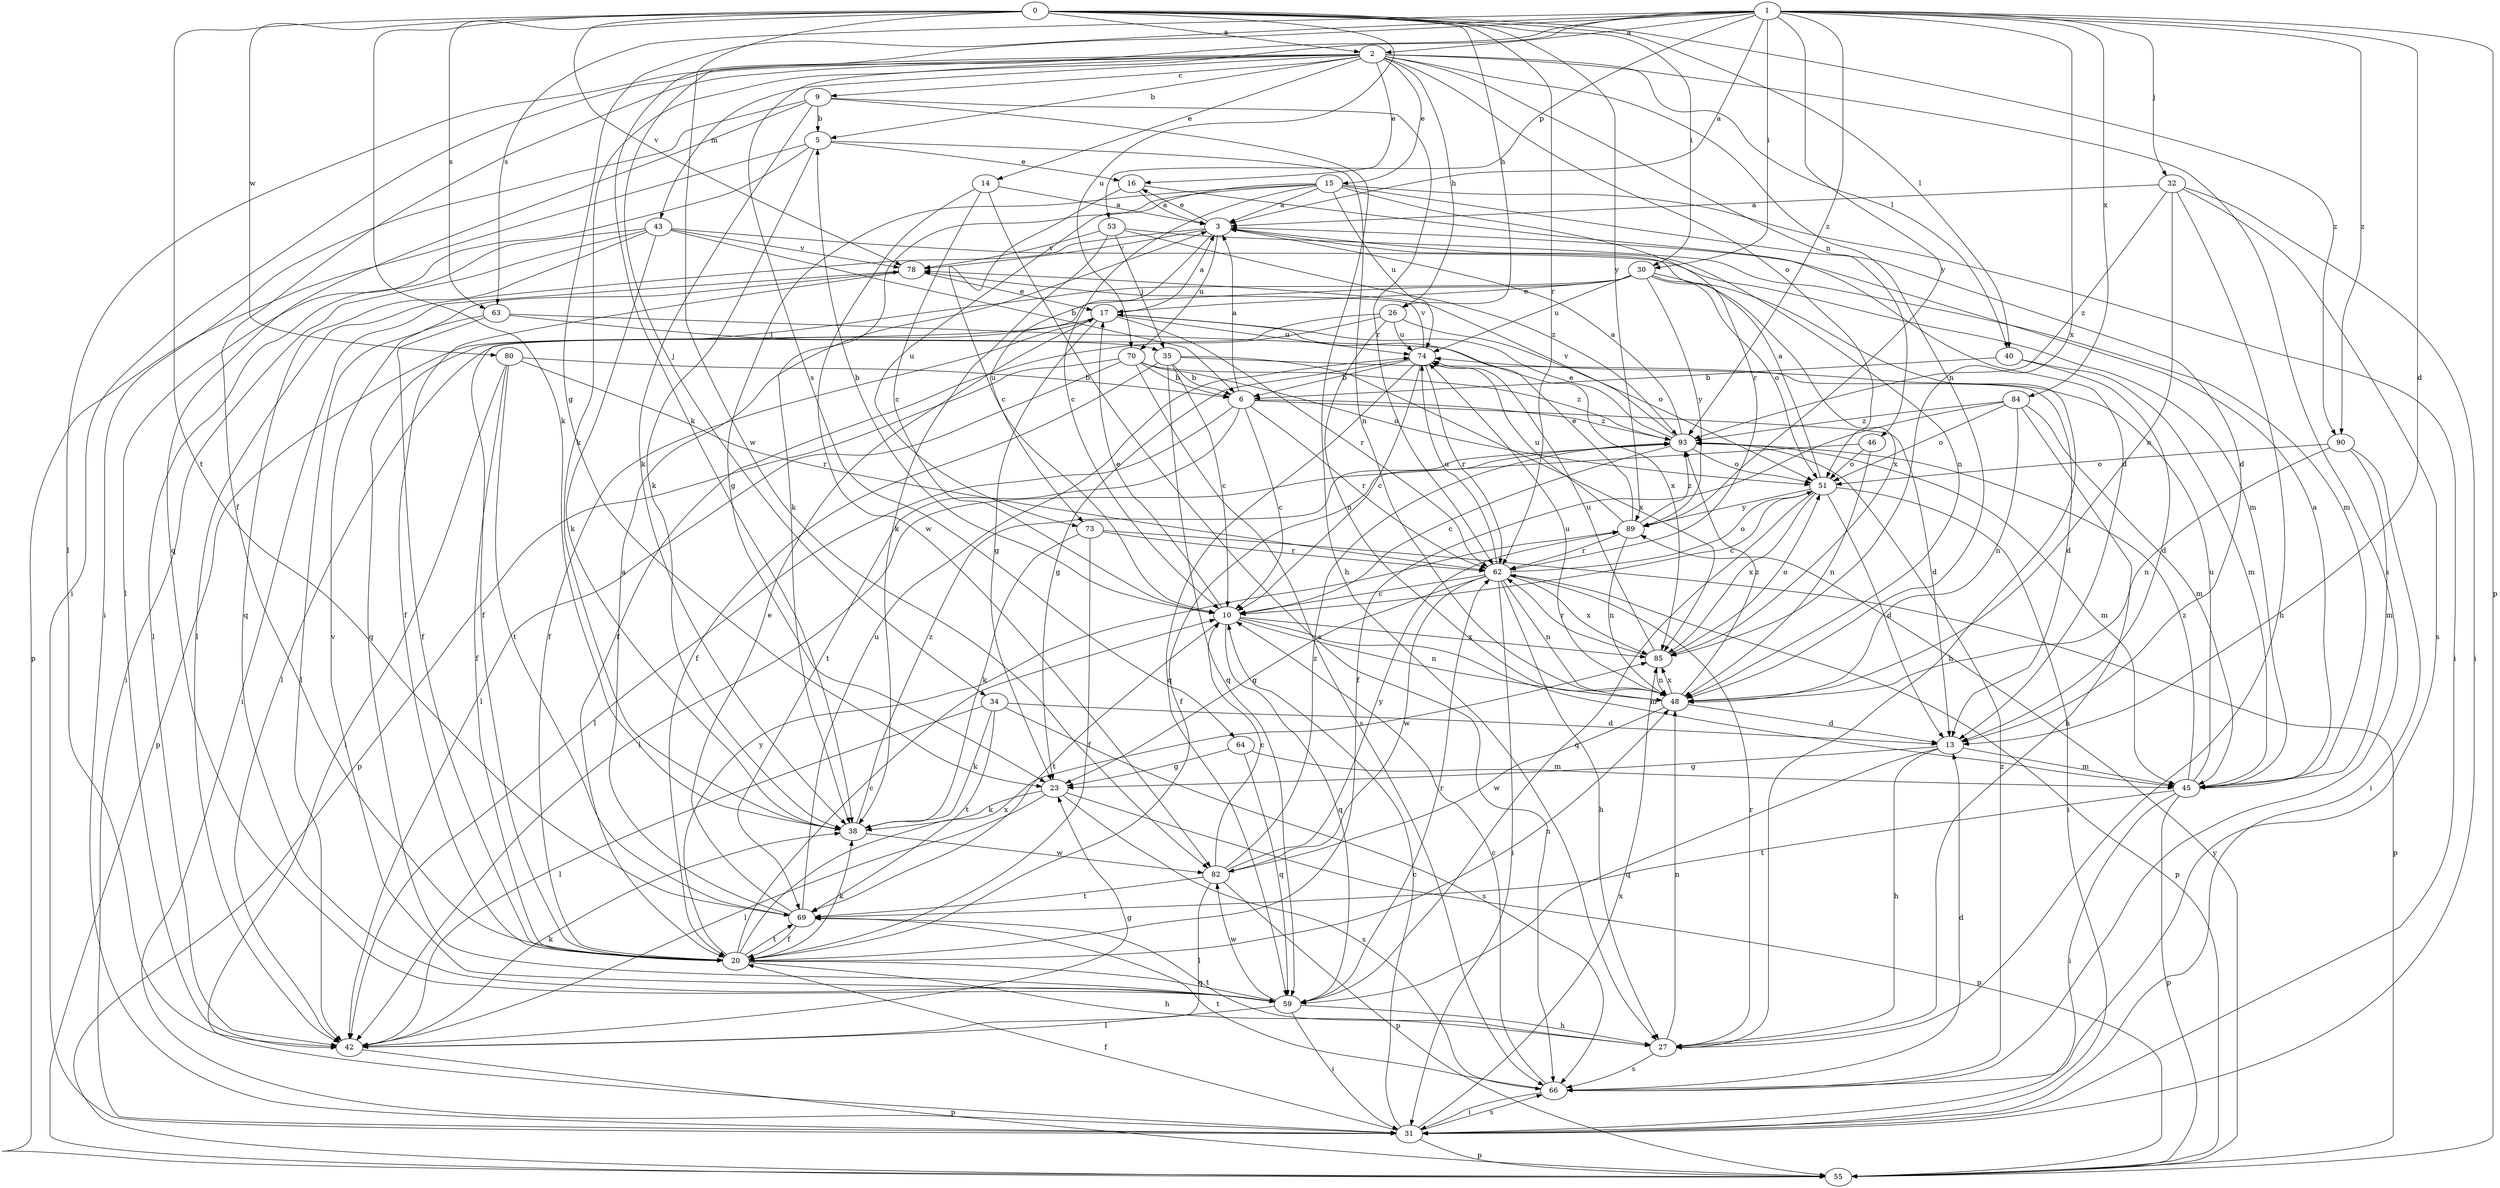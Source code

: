 strict digraph  {
0;
1;
2;
3;
5;
6;
9;
10;
13;
14;
15;
16;
17;
20;
23;
26;
27;
30;
31;
32;
34;
35;
38;
40;
42;
43;
45;
46;
48;
51;
53;
55;
59;
62;
63;
64;
66;
69;
70;
73;
74;
78;
80;
82;
84;
85;
89;
90;
93;
0 -> 2  [label=a];
0 -> 26  [label=h];
0 -> 30  [label=i];
0 -> 38  [label=k];
0 -> 40  [label=l];
0 -> 62  [label=r];
0 -> 63  [label=s];
0 -> 69  [label=t];
0 -> 70  [label=u];
0 -> 78  [label=v];
0 -> 80  [label=w];
0 -> 82  [label=w];
0 -> 89  [label=y];
0 -> 90  [label=z];
1 -> 2  [label=a];
1 -> 3  [label=a];
1 -> 13  [label=d];
1 -> 23  [label=g];
1 -> 30  [label=i];
1 -> 32  [label=j];
1 -> 34  [label=j];
1 -> 38  [label=k];
1 -> 53  [label=p];
1 -> 55  [label=p];
1 -> 63  [label=s];
1 -> 64  [label=s];
1 -> 84  [label=x];
1 -> 85  [label=x];
1 -> 89  [label=y];
1 -> 90  [label=z];
1 -> 93  [label=z];
2 -> 5  [label=b];
2 -> 9  [label=c];
2 -> 14  [label=e];
2 -> 15  [label=e];
2 -> 16  [label=e];
2 -> 20  [label=f];
2 -> 26  [label=h];
2 -> 31  [label=i];
2 -> 38  [label=k];
2 -> 40  [label=l];
2 -> 42  [label=l];
2 -> 43  [label=m];
2 -> 46  [label=n];
2 -> 48  [label=n];
2 -> 51  [label=o];
2 -> 66  [label=s];
3 -> 16  [label=e];
3 -> 42  [label=l];
3 -> 48  [label=n];
3 -> 70  [label=u];
3 -> 73  [label=u];
3 -> 78  [label=v];
5 -> 16  [label=e];
5 -> 38  [label=k];
5 -> 42  [label=l];
5 -> 48  [label=n];
5 -> 55  [label=p];
6 -> 3  [label=a];
6 -> 10  [label=c];
6 -> 13  [label=d];
6 -> 42  [label=l];
6 -> 62  [label=r];
6 -> 69  [label=t];
6 -> 93  [label=z];
9 -> 5  [label=b];
9 -> 27  [label=h];
9 -> 31  [label=i];
9 -> 38  [label=k];
9 -> 59  [label=q];
9 -> 62  [label=r];
10 -> 5  [label=b];
10 -> 17  [label=e];
10 -> 45  [label=m];
10 -> 48  [label=n];
10 -> 59  [label=q];
10 -> 69  [label=t];
10 -> 85  [label=x];
13 -> 23  [label=g];
13 -> 27  [label=h];
13 -> 45  [label=m];
13 -> 59  [label=q];
14 -> 3  [label=a];
14 -> 10  [label=c];
14 -> 66  [label=s];
14 -> 82  [label=w];
15 -> 3  [label=a];
15 -> 10  [label=c];
15 -> 13  [label=d];
15 -> 23  [label=g];
15 -> 31  [label=i];
15 -> 38  [label=k];
15 -> 62  [label=r];
15 -> 73  [label=u];
15 -> 74  [label=u];
16 -> 3  [label=a];
16 -> 10  [label=c];
16 -> 13  [label=d];
17 -> 3  [label=a];
17 -> 20  [label=f];
17 -> 23  [label=g];
17 -> 55  [label=p];
17 -> 62  [label=r];
17 -> 74  [label=u];
20 -> 10  [label=c];
20 -> 27  [label=h];
20 -> 38  [label=k];
20 -> 48  [label=n];
20 -> 59  [label=q];
20 -> 69  [label=t];
20 -> 85  [label=x];
20 -> 89  [label=y];
23 -> 38  [label=k];
23 -> 42  [label=l];
23 -> 55  [label=p];
23 -> 66  [label=s];
26 -> 20  [label=f];
26 -> 42  [label=l];
26 -> 48  [label=n];
26 -> 51  [label=o];
26 -> 74  [label=u];
27 -> 48  [label=n];
27 -> 62  [label=r];
27 -> 66  [label=s];
27 -> 69  [label=t];
30 -> 17  [label=e];
30 -> 20  [label=f];
30 -> 27  [label=h];
30 -> 51  [label=o];
30 -> 59  [label=q];
30 -> 74  [label=u];
30 -> 85  [label=x];
30 -> 89  [label=y];
31 -> 10  [label=c];
31 -> 20  [label=f];
31 -> 55  [label=p];
31 -> 66  [label=s];
31 -> 85  [label=x];
32 -> 3  [label=a];
32 -> 27  [label=h];
32 -> 31  [label=i];
32 -> 48  [label=n];
32 -> 66  [label=s];
32 -> 93  [label=z];
34 -> 13  [label=d];
34 -> 38  [label=k];
34 -> 42  [label=l];
34 -> 66  [label=s];
34 -> 69  [label=t];
35 -> 6  [label=b];
35 -> 10  [label=c];
35 -> 13  [label=d];
35 -> 20  [label=f];
35 -> 59  [label=q];
35 -> 85  [label=x];
38 -> 82  [label=w];
38 -> 93  [label=z];
40 -> 6  [label=b];
40 -> 13  [label=d];
40 -> 45  [label=m];
42 -> 23  [label=g];
42 -> 38  [label=k];
42 -> 55  [label=p];
43 -> 6  [label=b];
43 -> 31  [label=i];
43 -> 38  [label=k];
43 -> 42  [label=l];
43 -> 45  [label=m];
43 -> 59  [label=q];
43 -> 78  [label=v];
45 -> 3  [label=a];
45 -> 31  [label=i];
45 -> 55  [label=p];
45 -> 69  [label=t];
45 -> 74  [label=u];
45 -> 93  [label=z];
46 -> 42  [label=l];
46 -> 48  [label=n];
46 -> 51  [label=o];
48 -> 13  [label=d];
48 -> 74  [label=u];
48 -> 82  [label=w];
48 -> 85  [label=x];
48 -> 93  [label=z];
51 -> 3  [label=a];
51 -> 10  [label=c];
51 -> 13  [label=d];
51 -> 31  [label=i];
51 -> 59  [label=q];
51 -> 85  [label=x];
51 -> 89  [label=y];
53 -> 35  [label=j];
53 -> 38  [label=k];
53 -> 45  [label=m];
53 -> 78  [label=v];
53 -> 93  [label=z];
55 -> 89  [label=y];
59 -> 27  [label=h];
59 -> 31  [label=i];
59 -> 42  [label=l];
59 -> 62  [label=r];
59 -> 78  [label=v];
59 -> 82  [label=w];
62 -> 10  [label=c];
62 -> 23  [label=g];
62 -> 27  [label=h];
62 -> 31  [label=i];
62 -> 48  [label=n];
62 -> 51  [label=o];
62 -> 55  [label=p];
62 -> 74  [label=u];
62 -> 82  [label=w];
62 -> 85  [label=x];
63 -> 20  [label=f];
63 -> 35  [label=j];
63 -> 42  [label=l];
63 -> 85  [label=x];
64 -> 23  [label=g];
64 -> 45  [label=m];
64 -> 59  [label=q];
66 -> 10  [label=c];
66 -> 13  [label=d];
66 -> 31  [label=i];
66 -> 69  [label=t];
66 -> 93  [label=z];
69 -> 3  [label=a];
69 -> 17  [label=e];
69 -> 20  [label=f];
69 -> 74  [label=u];
70 -> 6  [label=b];
70 -> 42  [label=l];
70 -> 51  [label=o];
70 -> 55  [label=p];
70 -> 66  [label=s];
70 -> 93  [label=z];
73 -> 20  [label=f];
73 -> 38  [label=k];
73 -> 55  [label=p];
73 -> 62  [label=r];
74 -> 6  [label=b];
74 -> 10  [label=c];
74 -> 23  [label=g];
74 -> 59  [label=q];
74 -> 62  [label=r];
74 -> 78  [label=v];
78 -> 17  [label=e];
78 -> 20  [label=f];
78 -> 31  [label=i];
80 -> 6  [label=b];
80 -> 20  [label=f];
80 -> 31  [label=i];
80 -> 62  [label=r];
80 -> 69  [label=t];
82 -> 10  [label=c];
82 -> 42  [label=l];
82 -> 55  [label=p];
82 -> 69  [label=t];
82 -> 89  [label=y];
82 -> 93  [label=z];
84 -> 20  [label=f];
84 -> 27  [label=h];
84 -> 45  [label=m];
84 -> 48  [label=n];
84 -> 51  [label=o];
84 -> 93  [label=z];
85 -> 48  [label=n];
85 -> 51  [label=o];
85 -> 62  [label=r];
85 -> 74  [label=u];
89 -> 17  [label=e];
89 -> 48  [label=n];
89 -> 62  [label=r];
89 -> 74  [label=u];
89 -> 93  [label=z];
90 -> 31  [label=i];
90 -> 45  [label=m];
90 -> 48  [label=n];
90 -> 51  [label=o];
93 -> 3  [label=a];
93 -> 10  [label=c];
93 -> 17  [label=e];
93 -> 20  [label=f];
93 -> 45  [label=m];
93 -> 51  [label=o];
93 -> 78  [label=v];
}
